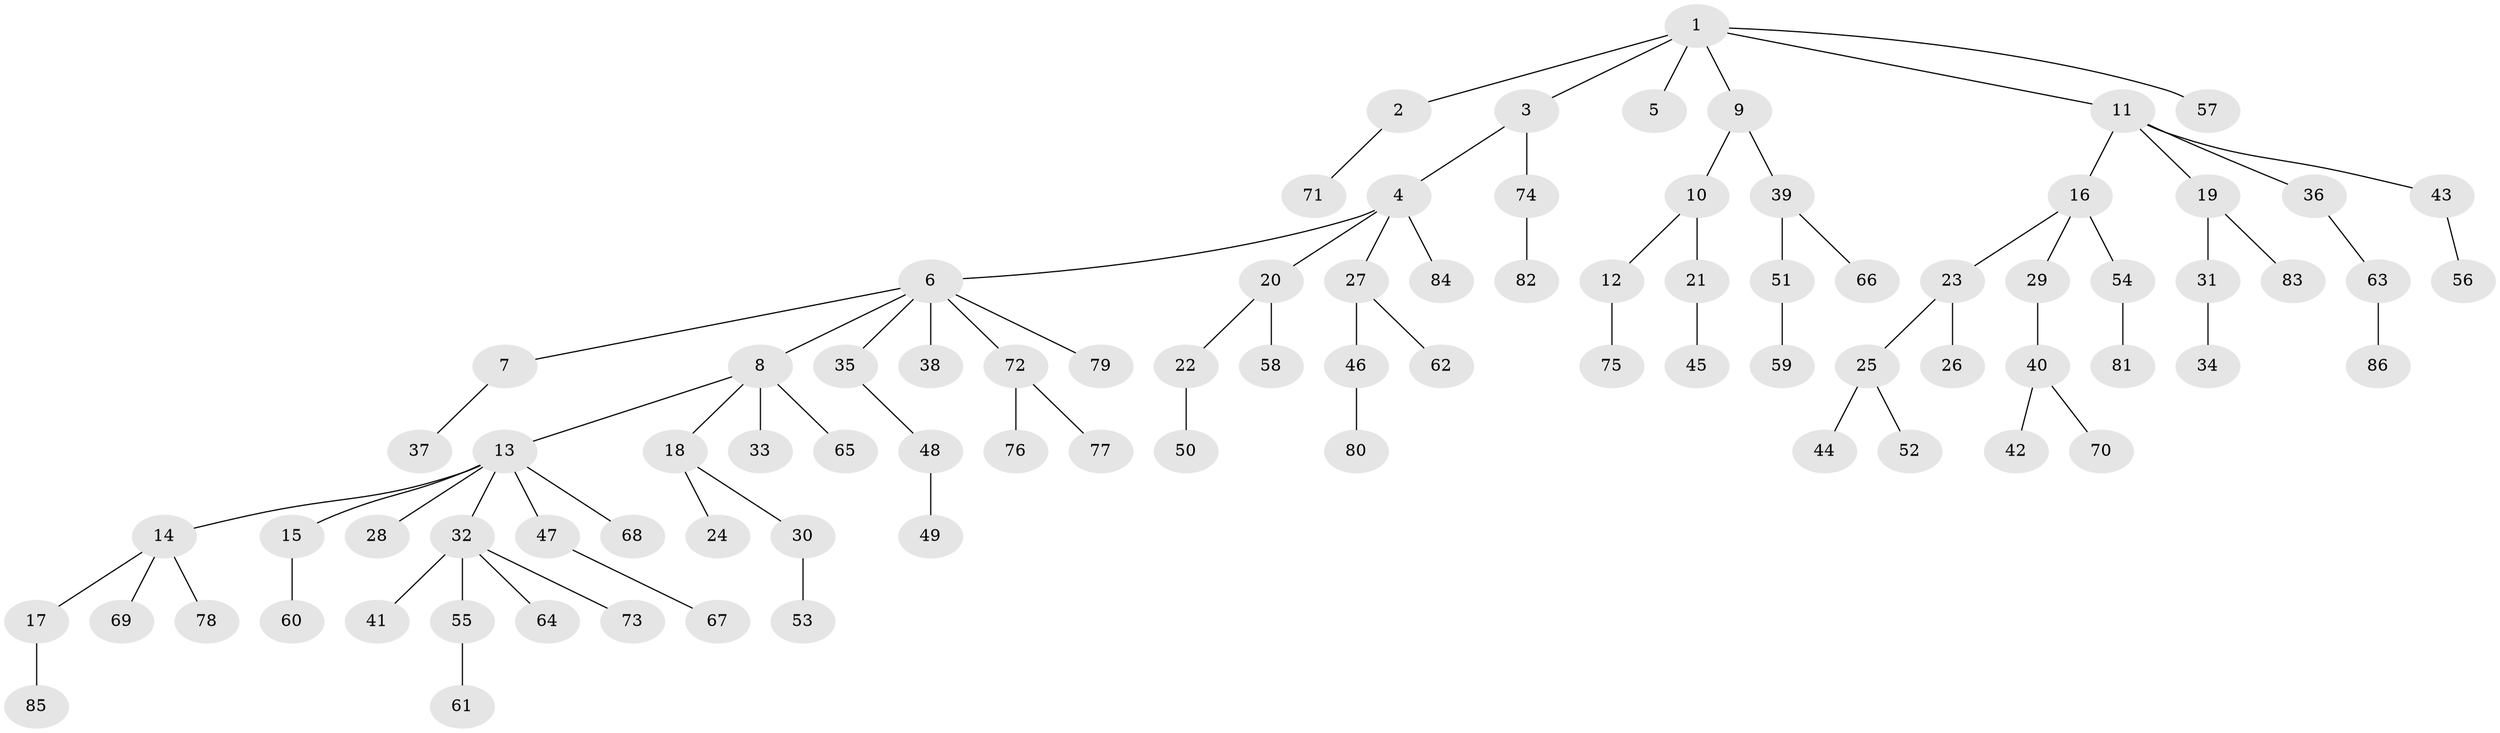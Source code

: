 // coarse degree distribution, {12: 0.04, 2: 0.04, 4: 0.04, 7: 0.04, 1: 0.8, 3: 0.04}
// Generated by graph-tools (version 1.1) at 2025/19/03/04/25 18:19:19]
// undirected, 86 vertices, 85 edges
graph export_dot {
graph [start="1"]
  node [color=gray90,style=filled];
  1;
  2;
  3;
  4;
  5;
  6;
  7;
  8;
  9;
  10;
  11;
  12;
  13;
  14;
  15;
  16;
  17;
  18;
  19;
  20;
  21;
  22;
  23;
  24;
  25;
  26;
  27;
  28;
  29;
  30;
  31;
  32;
  33;
  34;
  35;
  36;
  37;
  38;
  39;
  40;
  41;
  42;
  43;
  44;
  45;
  46;
  47;
  48;
  49;
  50;
  51;
  52;
  53;
  54;
  55;
  56;
  57;
  58;
  59;
  60;
  61;
  62;
  63;
  64;
  65;
  66;
  67;
  68;
  69;
  70;
  71;
  72;
  73;
  74;
  75;
  76;
  77;
  78;
  79;
  80;
  81;
  82;
  83;
  84;
  85;
  86;
  1 -- 2;
  1 -- 3;
  1 -- 5;
  1 -- 9;
  1 -- 11;
  1 -- 57;
  2 -- 71;
  3 -- 4;
  3 -- 74;
  4 -- 6;
  4 -- 20;
  4 -- 27;
  4 -- 84;
  6 -- 7;
  6 -- 8;
  6 -- 35;
  6 -- 38;
  6 -- 72;
  6 -- 79;
  7 -- 37;
  8 -- 13;
  8 -- 18;
  8 -- 33;
  8 -- 65;
  9 -- 10;
  9 -- 39;
  10 -- 12;
  10 -- 21;
  11 -- 16;
  11 -- 19;
  11 -- 36;
  11 -- 43;
  12 -- 75;
  13 -- 14;
  13 -- 15;
  13 -- 28;
  13 -- 32;
  13 -- 47;
  13 -- 68;
  14 -- 17;
  14 -- 69;
  14 -- 78;
  15 -- 60;
  16 -- 23;
  16 -- 29;
  16 -- 54;
  17 -- 85;
  18 -- 24;
  18 -- 30;
  19 -- 31;
  19 -- 83;
  20 -- 22;
  20 -- 58;
  21 -- 45;
  22 -- 50;
  23 -- 25;
  23 -- 26;
  25 -- 44;
  25 -- 52;
  27 -- 46;
  27 -- 62;
  29 -- 40;
  30 -- 53;
  31 -- 34;
  32 -- 41;
  32 -- 55;
  32 -- 64;
  32 -- 73;
  35 -- 48;
  36 -- 63;
  39 -- 51;
  39 -- 66;
  40 -- 42;
  40 -- 70;
  43 -- 56;
  46 -- 80;
  47 -- 67;
  48 -- 49;
  51 -- 59;
  54 -- 81;
  55 -- 61;
  63 -- 86;
  72 -- 76;
  72 -- 77;
  74 -- 82;
}
